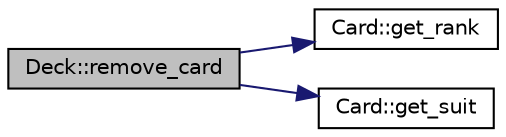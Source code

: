 digraph "Deck::remove_card"
{
 // INTERACTIVE_SVG=YES
 // LATEX_PDF_SIZE
  edge [fontname="Helvetica",fontsize="10",labelfontname="Helvetica",labelfontsize="10"];
  node [fontname="Helvetica",fontsize="10",shape=record];
  rankdir="LR";
  Node1 [label="Deck::remove_card",height=0.2,width=0.4,color="black", fillcolor="grey75", style="filled", fontcolor="black",tooltip="Removes a specified card from the deck."];
  Node1 -> Node2 [color="midnightblue",fontsize="10",style="solid",fontname="Helvetica"];
  Node2 [label="Card::get_rank",height=0.2,width=0.4,color="black", fillcolor="white", style="filled",URL="$class_card.html#a684299c7ec09b07b09ff1072c7b908e3",tooltip="Gets the rank of the card."];
  Node1 -> Node3 [color="midnightblue",fontsize="10",style="solid",fontname="Helvetica"];
  Node3 [label="Card::get_suit",height=0.2,width=0.4,color="black", fillcolor="white", style="filled",URL="$class_card.html#a9df0b3ca31842ad2c8669cae24e543bf",tooltip="Gets the suit of the card."];
}
